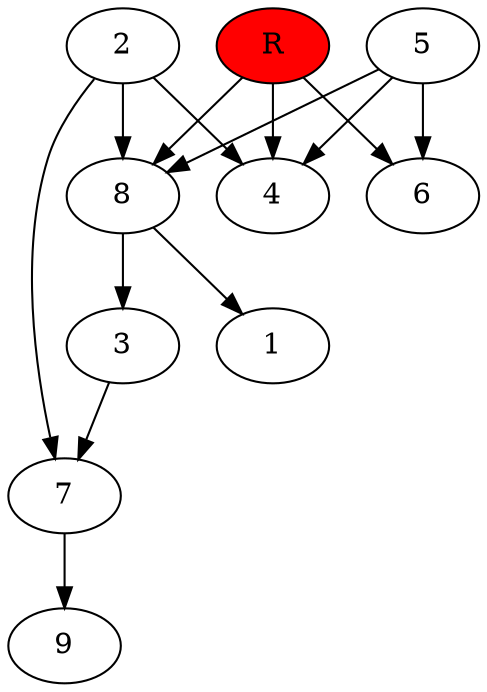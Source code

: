 digraph prb28901 {
	1
	2
	3
	4
	5
	6
	7
	8
	R [fillcolor="#ff0000" style=filled]
	2 -> 4
	2 -> 7
	2 -> 8
	3 -> 7
	5 -> 4
	5 -> 6
	5 -> 8
	7 -> 9
	8 -> 1
	8 -> 3
	R -> 4
	R -> 6
	R -> 8
}
